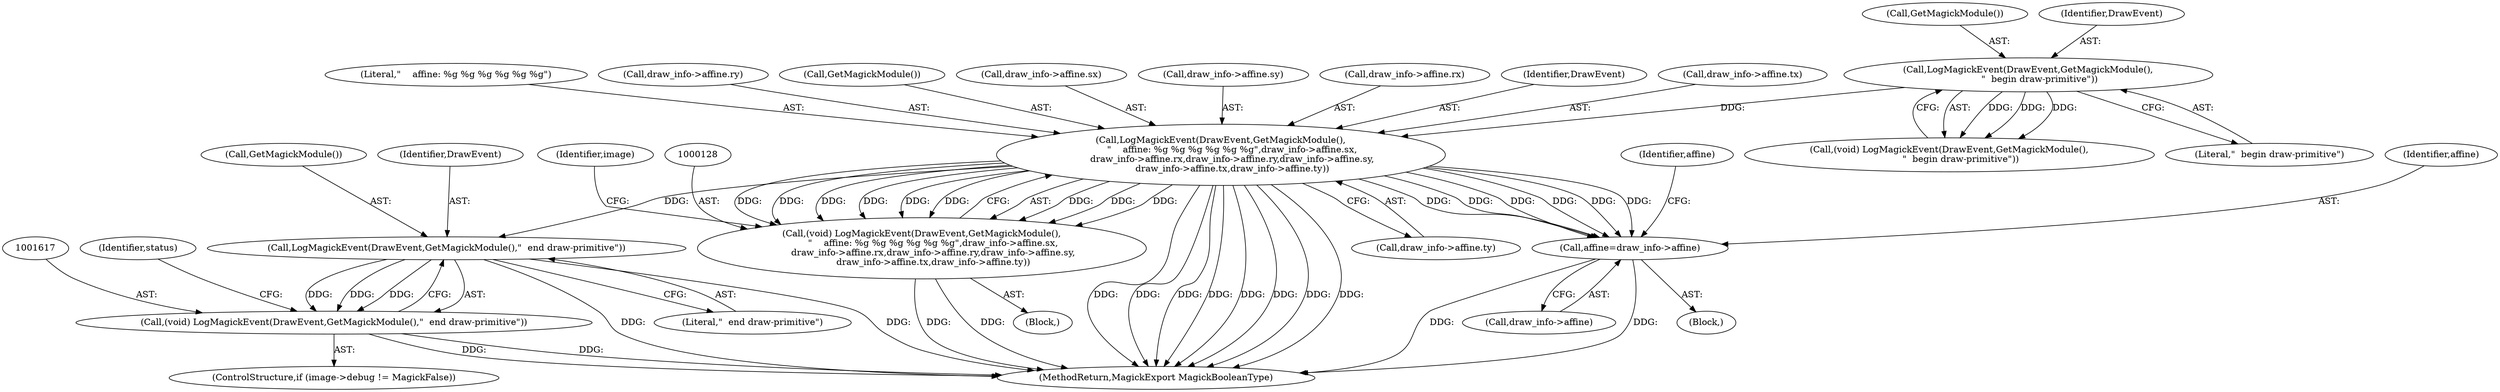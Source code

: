 digraph "0_ImageMagick_726812fa2fa7ce16bcf58f6e115f65427a1c0950_2@pointer" {
"1000129" [label="(Call,LogMagickEvent(DrawEvent,GetMagickModule(),\n        \"    affine: %g %g %g %g %g %g\",draw_info->affine.sx,\n        draw_info->affine.rx,draw_info->affine.ry,draw_info->affine.sy,\n        draw_info->affine.tx,draw_info->affine.ty))"];
"1000123" [label="(Call,LogMagickEvent(DrawEvent,GetMagickModule(),\n        \"  begin draw-primitive\"))"];
"1000127" [label="(Call,(void) LogMagickEvent(DrawEvent,GetMagickModule(),\n        \"    affine: %g %g %g %g %g %g\",draw_info->affine.sx,\n        draw_info->affine.rx,draw_info->affine.ry,draw_info->affine.sy,\n        draw_info->affine.tx,draw_info->affine.ty))"];
"1001127" [label="(Call,affine=draw_info->affine)"];
"1001618" [label="(Call,LogMagickEvent(DrawEvent,GetMagickModule(),\"  end draw-primitive\"))"];
"1001616" [label="(Call,(void) LogMagickEvent(DrawEvent,GetMagickModule(),\"  end draw-primitive\"))"];
"1000133" [label="(Call,draw_info->affine.sx)"];
"1000881" [label="(Block,)"];
"1000125" [label="(Call,GetMagickModule())"];
"1000129" [label="(Call,LogMagickEvent(DrawEvent,GetMagickModule(),\n        \"    affine: %g %g %g %g %g %g\",draw_info->affine.sx,\n        draw_info->affine.rx,draw_info->affine.ry,draw_info->affine.sy,\n        draw_info->affine.tx,draw_info->affine.ty))"];
"1000148" [label="(Call,draw_info->affine.sy)"];
"1001134" [label="(Identifier,affine)"];
"1000138" [label="(Call,draw_info->affine.rx)"];
"1001629" [label="(MethodReturn,MagickExport MagickBooleanType)"];
"1000130" [label="(Identifier,DrawEvent)"];
"1000127" [label="(Call,(void) LogMagickEvent(DrawEvent,GetMagickModule(),\n        \"    affine: %g %g %g %g %g %g\",draw_info->affine.sx,\n        draw_info->affine.rx,draw_info->affine.ry,draw_info->affine.sy,\n        draw_info->affine.tx,draw_info->affine.ty))"];
"1000121" [label="(Call,(void) LogMagickEvent(DrawEvent,GetMagickModule(),\n        \"  begin draw-primitive\"))"];
"1001620" [label="(Call,GetMagickModule())"];
"1001610" [label="(ControlStructure,if (image->debug != MagickFalse))"];
"1000168" [label="(Identifier,image)"];
"1000153" [label="(Call,draw_info->affine.tx)"];
"1000132" [label="(Literal,\"    affine: %g %g %g %g %g %g\")"];
"1000124" [label="(Identifier,DrawEvent)"];
"1000143" [label="(Call,draw_info->affine.ry)"];
"1001619" [label="(Identifier,DrawEvent)"];
"1000158" [label="(Call,draw_info->affine.ty)"];
"1001618" [label="(Call,LogMagickEvent(DrawEvent,GetMagickModule(),\"  end draw-primitive\"))"];
"1000131" [label="(Call,GetMagickModule())"];
"1001621" [label="(Literal,\"  end draw-primitive\")"];
"1000120" [label="(Block,)"];
"1001129" [label="(Call,draw_info->affine)"];
"1000123" [label="(Call,LogMagickEvent(DrawEvent,GetMagickModule(),\n        \"  begin draw-primitive\"))"];
"1001127" [label="(Call,affine=draw_info->affine)"];
"1001625" [label="(Identifier,status)"];
"1001128" [label="(Identifier,affine)"];
"1001616" [label="(Call,(void) LogMagickEvent(DrawEvent,GetMagickModule(),\"  end draw-primitive\"))"];
"1000126" [label="(Literal,\"  begin draw-primitive\")"];
"1000129" -> "1000127"  [label="AST: "];
"1000129" -> "1000158"  [label="CFG: "];
"1000130" -> "1000129"  [label="AST: "];
"1000131" -> "1000129"  [label="AST: "];
"1000132" -> "1000129"  [label="AST: "];
"1000133" -> "1000129"  [label="AST: "];
"1000138" -> "1000129"  [label="AST: "];
"1000143" -> "1000129"  [label="AST: "];
"1000148" -> "1000129"  [label="AST: "];
"1000153" -> "1000129"  [label="AST: "];
"1000158" -> "1000129"  [label="AST: "];
"1000127" -> "1000129"  [label="CFG: "];
"1000129" -> "1001629"  [label="DDG: "];
"1000129" -> "1001629"  [label="DDG: "];
"1000129" -> "1001629"  [label="DDG: "];
"1000129" -> "1001629"  [label="DDG: "];
"1000129" -> "1001629"  [label="DDG: "];
"1000129" -> "1001629"  [label="DDG: "];
"1000129" -> "1001629"  [label="DDG: "];
"1000129" -> "1001629"  [label="DDG: "];
"1000129" -> "1000127"  [label="DDG: "];
"1000129" -> "1000127"  [label="DDG: "];
"1000129" -> "1000127"  [label="DDG: "];
"1000129" -> "1000127"  [label="DDG: "];
"1000129" -> "1000127"  [label="DDG: "];
"1000129" -> "1000127"  [label="DDG: "];
"1000129" -> "1000127"  [label="DDG: "];
"1000129" -> "1000127"  [label="DDG: "];
"1000129" -> "1000127"  [label="DDG: "];
"1000123" -> "1000129"  [label="DDG: "];
"1000129" -> "1001127"  [label="DDG: "];
"1000129" -> "1001127"  [label="DDG: "];
"1000129" -> "1001127"  [label="DDG: "];
"1000129" -> "1001127"  [label="DDG: "];
"1000129" -> "1001127"  [label="DDG: "];
"1000129" -> "1001127"  [label="DDG: "];
"1000129" -> "1001618"  [label="DDG: "];
"1000123" -> "1000121"  [label="AST: "];
"1000123" -> "1000126"  [label="CFG: "];
"1000124" -> "1000123"  [label="AST: "];
"1000125" -> "1000123"  [label="AST: "];
"1000126" -> "1000123"  [label="AST: "];
"1000121" -> "1000123"  [label="CFG: "];
"1000123" -> "1000121"  [label="DDG: "];
"1000123" -> "1000121"  [label="DDG: "];
"1000123" -> "1000121"  [label="DDG: "];
"1000127" -> "1000120"  [label="AST: "];
"1000128" -> "1000127"  [label="AST: "];
"1000168" -> "1000127"  [label="CFG: "];
"1000127" -> "1001629"  [label="DDG: "];
"1000127" -> "1001629"  [label="DDG: "];
"1001127" -> "1000881"  [label="AST: "];
"1001127" -> "1001129"  [label="CFG: "];
"1001128" -> "1001127"  [label="AST: "];
"1001129" -> "1001127"  [label="AST: "];
"1001134" -> "1001127"  [label="CFG: "];
"1001127" -> "1001629"  [label="DDG: "];
"1001127" -> "1001629"  [label="DDG: "];
"1001618" -> "1001616"  [label="AST: "];
"1001618" -> "1001621"  [label="CFG: "];
"1001619" -> "1001618"  [label="AST: "];
"1001620" -> "1001618"  [label="AST: "];
"1001621" -> "1001618"  [label="AST: "];
"1001616" -> "1001618"  [label="CFG: "];
"1001618" -> "1001629"  [label="DDG: "];
"1001618" -> "1001629"  [label="DDG: "];
"1001618" -> "1001616"  [label="DDG: "];
"1001618" -> "1001616"  [label="DDG: "];
"1001618" -> "1001616"  [label="DDG: "];
"1001616" -> "1001610"  [label="AST: "];
"1001617" -> "1001616"  [label="AST: "];
"1001625" -> "1001616"  [label="CFG: "];
"1001616" -> "1001629"  [label="DDG: "];
"1001616" -> "1001629"  [label="DDG: "];
}
